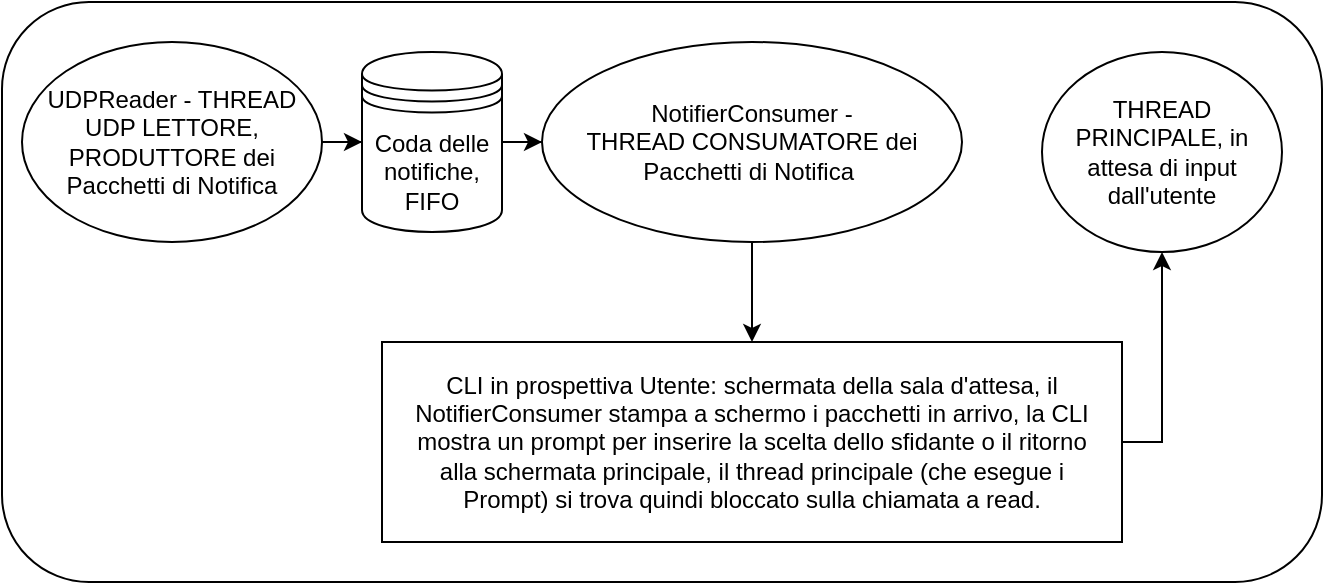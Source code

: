 <mxfile version="12.8.6" type="device"><diagram id="6I61wb5XjoDTYmxXfQgy" name="Page-1"><mxGraphModel dx="1102" dy="538" grid="1" gridSize="10" guides="1" tooltips="1" connect="1" arrows="1" fold="1" page="1" pageScale="1" pageWidth="850" pageHeight="1100" math="0" shadow="0"><root><mxCell id="0"/><mxCell id="1" parent="0"/><mxCell id="9zT3cRjtRMiAtZ-LMh8b-1" value="" style="rounded=1;whiteSpace=wrap;html=1;" vertex="1" parent="1"><mxGeometry x="50" y="230" width="660" height="290" as="geometry"/></mxCell><mxCell id="9zT3cRjtRMiAtZ-LMh8b-14" value="" style="edgeStyle=orthogonalEdgeStyle;rounded=0;orthogonalLoop=1;jettySize=auto;html=1;" edge="1" parent="1" source="9zT3cRjtRMiAtZ-LMh8b-2" target="9zT3cRjtRMiAtZ-LMh8b-11"><mxGeometry relative="1" as="geometry"/></mxCell><mxCell id="9zT3cRjtRMiAtZ-LMh8b-2" value="UDPReader - THREAD UDP LETTORE, PRODUTTORE dei Pacchetti di Notifica" style="ellipse;whiteSpace=wrap;html=1;" vertex="1" parent="1"><mxGeometry x="60" y="250" width="150" height="100" as="geometry"/></mxCell><mxCell id="9zT3cRjtRMiAtZ-LMh8b-3" value="THREAD PRINCIPALE, in attesa di input dall'utente" style="ellipse;whiteSpace=wrap;html=1;" vertex="1" parent="1"><mxGeometry x="570" y="255" width="120" height="100" as="geometry"/></mxCell><mxCell id="9zT3cRjtRMiAtZ-LMh8b-16" value="" style="edgeStyle=orthogonalEdgeStyle;rounded=0;orthogonalLoop=1;jettySize=auto;html=1;" edge="1" parent="1" source="9zT3cRjtRMiAtZ-LMh8b-4" target="9zT3cRjtRMiAtZ-LMh8b-9"><mxGeometry relative="1" as="geometry"/></mxCell><mxCell id="9zT3cRjtRMiAtZ-LMh8b-4" value="NotifierConsumer -&lt;br&gt;THREAD CONSUMATORE dei Pacchetti di Notifica&amp;nbsp;" style="ellipse;whiteSpace=wrap;html=1;" vertex="1" parent="1"><mxGeometry x="320" y="250" width="210" height="100" as="geometry"/></mxCell><mxCell id="9zT3cRjtRMiAtZ-LMh8b-18" value="" style="edgeStyle=orthogonalEdgeStyle;rounded=0;orthogonalLoop=1;jettySize=auto;html=1;entryX=0.5;entryY=1;entryDx=0;entryDy=0;" edge="1" parent="1" source="9zT3cRjtRMiAtZ-LMh8b-9" target="9zT3cRjtRMiAtZ-LMh8b-3"><mxGeometry relative="1" as="geometry"><mxPoint x="610" y="370" as="targetPoint"/><Array as="points"><mxPoint x="630" y="450"/></Array></mxGeometry></mxCell><mxCell id="9zT3cRjtRMiAtZ-LMh8b-9" value="CLI in prospettiva Utente: schermata della sala d'attesa, il NotifierConsumer stampa a schermo i pacchetti in arrivo, la CLI mostra un prompt per inserire la scelta dello sfidante o il ritorno alla schermata principale, il thread principale (che esegue i Prompt) si trova quindi bloccato sulla chiamata a read." style="rounded=0;whiteSpace=wrap;html=1;spacingTop=-6;spacingBottom=-6;spacingLeft=0;spacing=8;" vertex="1" parent="1"><mxGeometry x="240" y="400" width="370" height="100" as="geometry"/></mxCell><mxCell id="9zT3cRjtRMiAtZ-LMh8b-15" value="" style="edgeStyle=orthogonalEdgeStyle;rounded=0;orthogonalLoop=1;jettySize=auto;html=1;" edge="1" parent="1" source="9zT3cRjtRMiAtZ-LMh8b-11" target="9zT3cRjtRMiAtZ-LMh8b-4"><mxGeometry relative="1" as="geometry"/></mxCell><mxCell id="9zT3cRjtRMiAtZ-LMh8b-11" value="Coda delle notifiche, FIFO" style="shape=datastore;whiteSpace=wrap;html=1;" vertex="1" parent="1"><mxGeometry x="230" y="255" width="70" height="90" as="geometry"/></mxCell></root></mxGraphModel></diagram></mxfile>